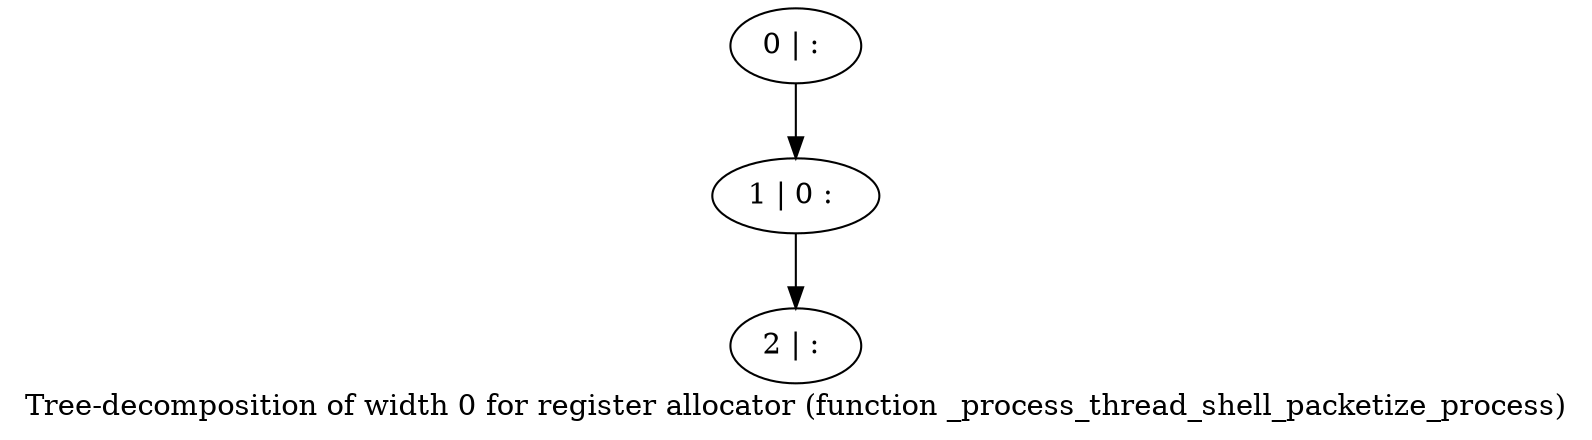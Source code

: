 digraph G {
graph [label="Tree-decomposition of width 0 for register allocator (function _process_thread_shell_packetize_process)"]
0[label="0 | : "];
1[label="1 | 0 : "];
2[label="2 | : "];
0->1 ;
1->2 ;
}
